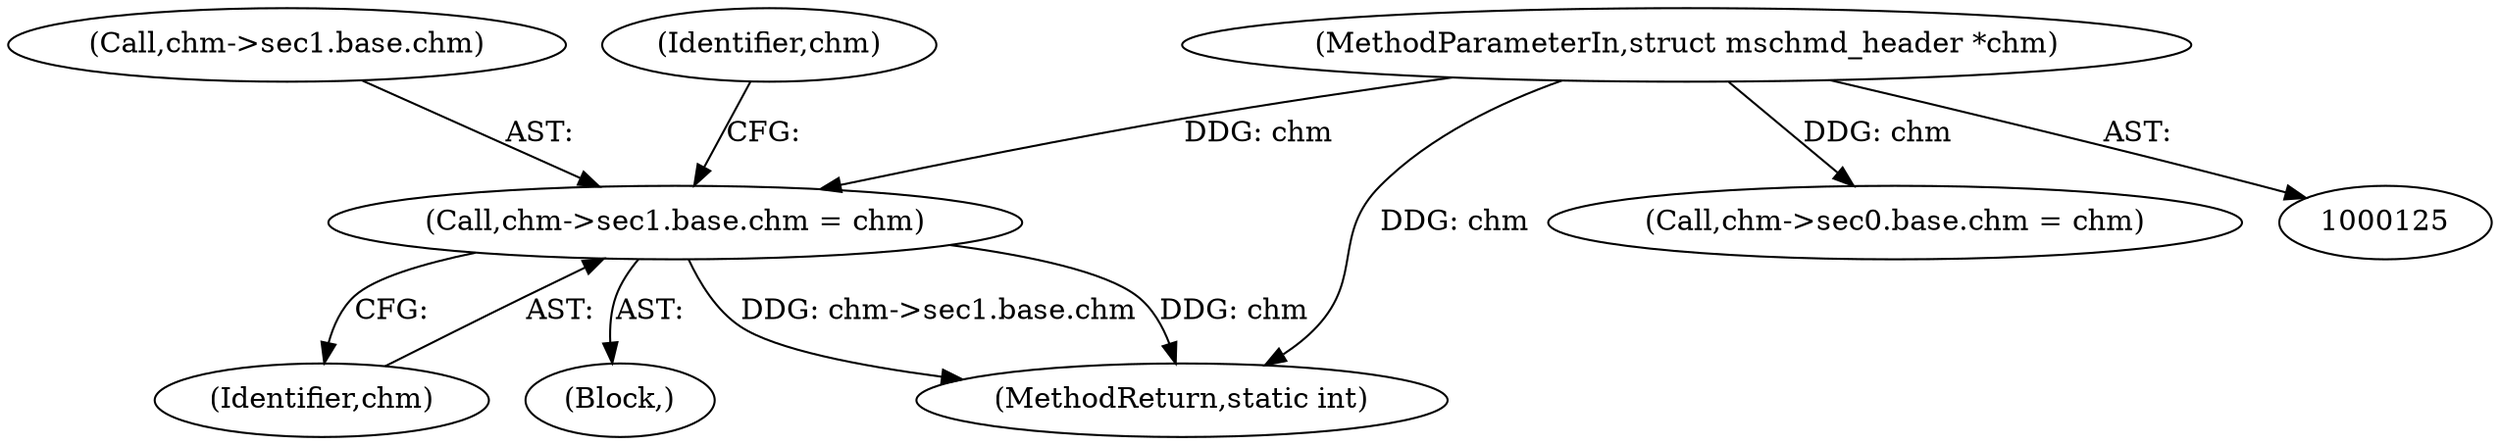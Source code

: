 digraph "0_libmspack_8759da8db6ec9e866cb8eb143313f397f925bb4f@pointer" {
"1000185" [label="(Call,chm->sec1.base.chm = chm)"];
"1000128" [label="(MethodParameterIn,struct mschmd_header *chm)"];
"1000193" [label="(Identifier,chm)"];
"1000186" [label="(Call,chm->sec1.base.chm)"];
"1000185" [label="(Call,chm->sec1.base.chm = chm)"];
"1000130" [label="(Block,)"];
"1001081" [label="(MethodReturn,static int)"];
"1000198" [label="(Identifier,chm)"];
"1000167" [label="(Call,chm->sec0.base.chm = chm)"];
"1000128" [label="(MethodParameterIn,struct mschmd_header *chm)"];
"1000185" -> "1000130"  [label="AST: "];
"1000185" -> "1000193"  [label="CFG: "];
"1000186" -> "1000185"  [label="AST: "];
"1000193" -> "1000185"  [label="AST: "];
"1000198" -> "1000185"  [label="CFG: "];
"1000185" -> "1001081"  [label="DDG: chm->sec1.base.chm"];
"1000185" -> "1001081"  [label="DDG: chm"];
"1000128" -> "1000185"  [label="DDG: chm"];
"1000128" -> "1000125"  [label="AST: "];
"1000128" -> "1001081"  [label="DDG: chm"];
"1000128" -> "1000167"  [label="DDG: chm"];
}
